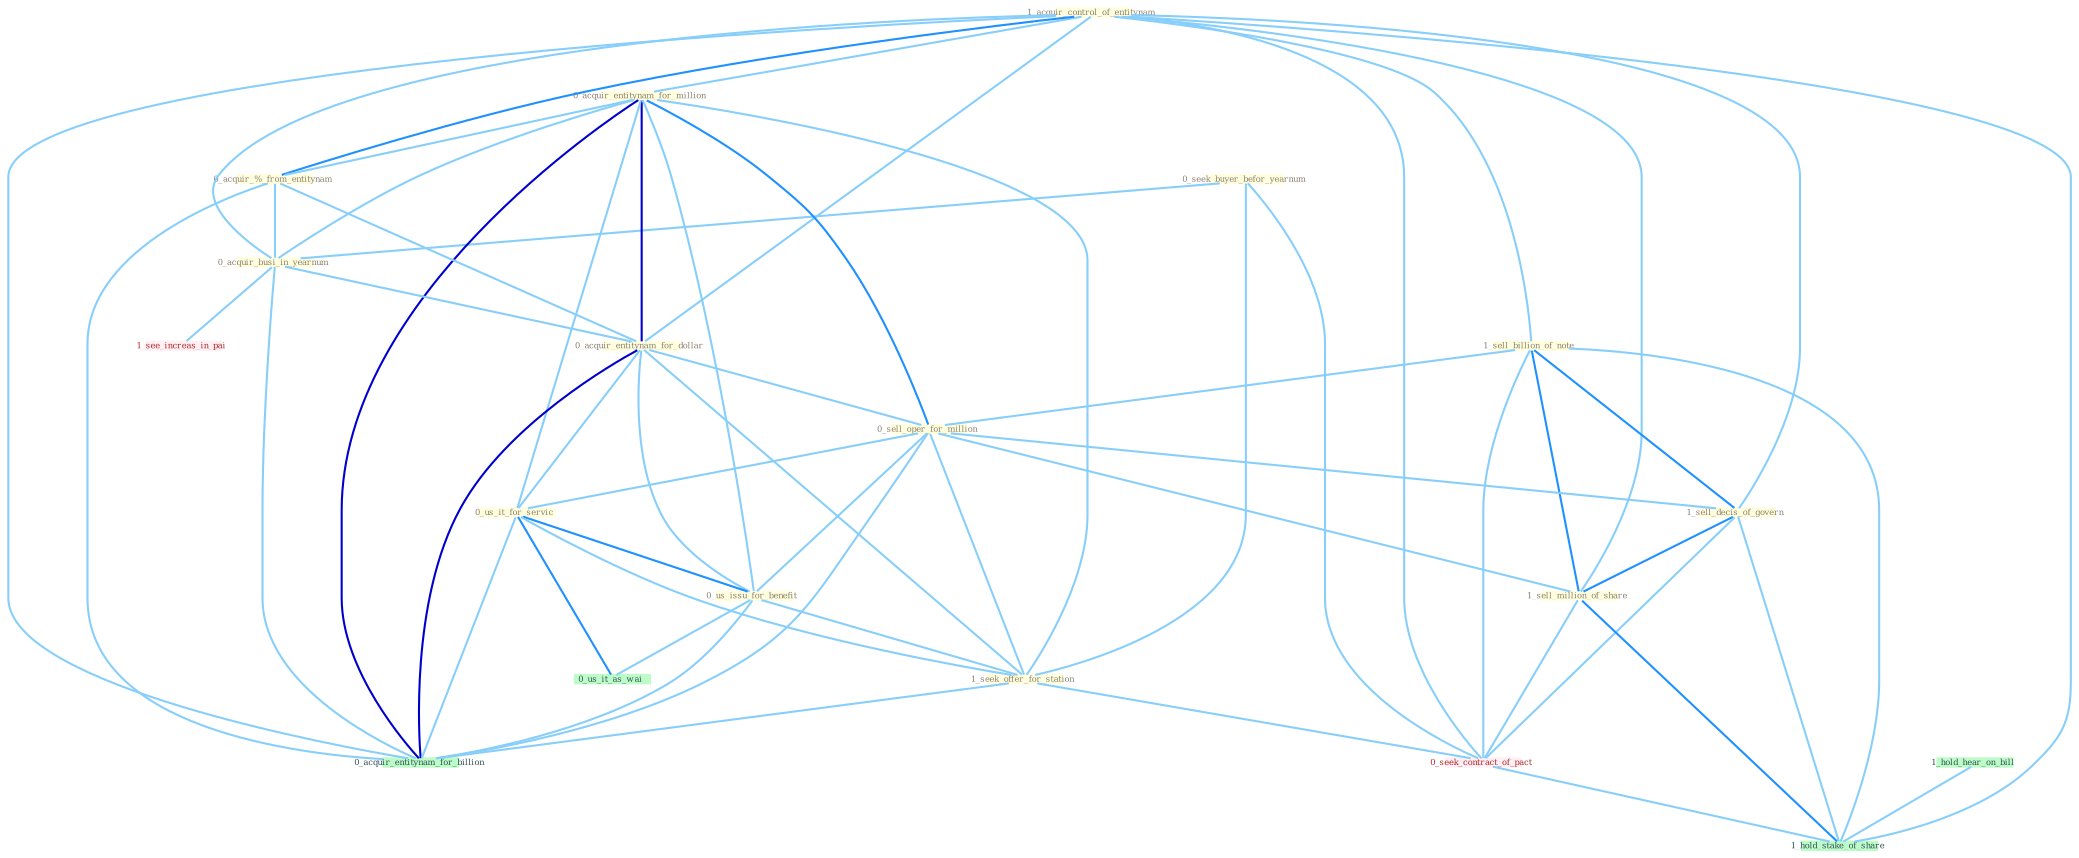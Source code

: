 Graph G{ 
    node
    [shape=polygon,style=filled,width=.5,height=.06,color="#BDFCC9",fixedsize=true,fontsize=4,
    fontcolor="#2f4f4f"];
    {node
    [color="#ffffe0", fontcolor="#8b7d6b"] "0_seek_buyer_befor_yearnum " "1_acquir_control_of_entitynam " "0_acquir_entitynam_for_million " "0_acquir_%_from_entitynam " "1_sell_billion_of_note " "0_acquir_busi_in_yearnum " "0_acquir_entitynam_for_dollar " "0_sell_oper_for_million " "1_sell_decis_of_govern " "0_us_it_for_servic " "1_sell_million_of_share " "0_us_issu_for_benefit " "1_seek_offer_for_station "}
{node [color="#fff0f5", fontcolor="#b22222"] "0_seek_contract_of_pact " "1_see_increas_in_pai "}
edge [color="#B0E2FF"];

	"0_seek_buyer_befor_yearnum " -- "0_acquir_busi_in_yearnum " [w="1", color="#87cefa" ];
	"0_seek_buyer_befor_yearnum " -- "1_seek_offer_for_station " [w="1", color="#87cefa" ];
	"0_seek_buyer_befor_yearnum " -- "0_seek_contract_of_pact " [w="1", color="#87cefa" ];
	"1_acquir_control_of_entitynam " -- "0_acquir_entitynam_for_million " [w="1", color="#87cefa" ];
	"1_acquir_control_of_entitynam " -- "0_acquir_%_from_entitynam " [w="2", color="#1e90ff" , len=0.8];
	"1_acquir_control_of_entitynam " -- "1_sell_billion_of_note " [w="1", color="#87cefa" ];
	"1_acquir_control_of_entitynam " -- "0_acquir_busi_in_yearnum " [w="1", color="#87cefa" ];
	"1_acquir_control_of_entitynam " -- "0_acquir_entitynam_for_dollar " [w="1", color="#87cefa" ];
	"1_acquir_control_of_entitynam " -- "1_sell_decis_of_govern " [w="1", color="#87cefa" ];
	"1_acquir_control_of_entitynam " -- "1_sell_million_of_share " [w="1", color="#87cefa" ];
	"1_acquir_control_of_entitynam " -- "0_seek_contract_of_pact " [w="1", color="#87cefa" ];
	"1_acquir_control_of_entitynam " -- "0_acquir_entitynam_for_billion " [w="1", color="#87cefa" ];
	"1_acquir_control_of_entitynam " -- "1_hold_stake_of_share " [w="1", color="#87cefa" ];
	"0_acquir_entitynam_for_million " -- "0_acquir_%_from_entitynam " [w="1", color="#87cefa" ];
	"0_acquir_entitynam_for_million " -- "0_acquir_busi_in_yearnum " [w="1", color="#87cefa" ];
	"0_acquir_entitynam_for_million " -- "0_acquir_entitynam_for_dollar " [w="3", color="#0000cd" , len=0.6];
	"0_acquir_entitynam_for_million " -- "0_sell_oper_for_million " [w="2", color="#1e90ff" , len=0.8];
	"0_acquir_entitynam_for_million " -- "0_us_it_for_servic " [w="1", color="#87cefa" ];
	"0_acquir_entitynam_for_million " -- "0_us_issu_for_benefit " [w="1", color="#87cefa" ];
	"0_acquir_entitynam_for_million " -- "1_seek_offer_for_station " [w="1", color="#87cefa" ];
	"0_acquir_entitynam_for_million " -- "0_acquir_entitynam_for_billion " [w="3", color="#0000cd" , len=0.6];
	"0_acquir_%_from_entitynam " -- "0_acquir_busi_in_yearnum " [w="1", color="#87cefa" ];
	"0_acquir_%_from_entitynam " -- "0_acquir_entitynam_for_dollar " [w="1", color="#87cefa" ];
	"0_acquir_%_from_entitynam " -- "0_acquir_entitynam_for_billion " [w="1", color="#87cefa" ];
	"1_sell_billion_of_note " -- "0_sell_oper_for_million " [w="1", color="#87cefa" ];
	"1_sell_billion_of_note " -- "1_sell_decis_of_govern " [w="2", color="#1e90ff" , len=0.8];
	"1_sell_billion_of_note " -- "1_sell_million_of_share " [w="2", color="#1e90ff" , len=0.8];
	"1_sell_billion_of_note " -- "0_seek_contract_of_pact " [w="1", color="#87cefa" ];
	"1_sell_billion_of_note " -- "1_hold_stake_of_share " [w="1", color="#87cefa" ];
	"0_acquir_busi_in_yearnum " -- "0_acquir_entitynam_for_dollar " [w="1", color="#87cefa" ];
	"0_acquir_busi_in_yearnum " -- "0_acquir_entitynam_for_billion " [w="1", color="#87cefa" ];
	"0_acquir_busi_in_yearnum " -- "1_see_increas_in_pai " [w="1", color="#87cefa" ];
	"0_acquir_entitynam_for_dollar " -- "0_sell_oper_for_million " [w="1", color="#87cefa" ];
	"0_acquir_entitynam_for_dollar " -- "0_us_it_for_servic " [w="1", color="#87cefa" ];
	"0_acquir_entitynam_for_dollar " -- "0_us_issu_for_benefit " [w="1", color="#87cefa" ];
	"0_acquir_entitynam_for_dollar " -- "1_seek_offer_for_station " [w="1", color="#87cefa" ];
	"0_acquir_entitynam_for_dollar " -- "0_acquir_entitynam_for_billion " [w="3", color="#0000cd" , len=0.6];
	"0_sell_oper_for_million " -- "1_sell_decis_of_govern " [w="1", color="#87cefa" ];
	"0_sell_oper_for_million " -- "0_us_it_for_servic " [w="1", color="#87cefa" ];
	"0_sell_oper_for_million " -- "1_sell_million_of_share " [w="1", color="#87cefa" ];
	"0_sell_oper_for_million " -- "0_us_issu_for_benefit " [w="1", color="#87cefa" ];
	"0_sell_oper_for_million " -- "1_seek_offer_for_station " [w="1", color="#87cefa" ];
	"0_sell_oper_for_million " -- "0_acquir_entitynam_for_billion " [w="1", color="#87cefa" ];
	"1_sell_decis_of_govern " -- "1_sell_million_of_share " [w="2", color="#1e90ff" , len=0.8];
	"1_sell_decis_of_govern " -- "0_seek_contract_of_pact " [w="1", color="#87cefa" ];
	"1_sell_decis_of_govern " -- "1_hold_stake_of_share " [w="1", color="#87cefa" ];
	"0_us_it_for_servic " -- "0_us_issu_for_benefit " [w="2", color="#1e90ff" , len=0.8];
	"0_us_it_for_servic " -- "1_seek_offer_for_station " [w="1", color="#87cefa" ];
	"0_us_it_for_servic " -- "0_us_it_as_wai " [w="2", color="#1e90ff" , len=0.8];
	"0_us_it_for_servic " -- "0_acquir_entitynam_for_billion " [w="1", color="#87cefa" ];
	"1_sell_million_of_share " -- "0_seek_contract_of_pact " [w="1", color="#87cefa" ];
	"1_sell_million_of_share " -- "1_hold_stake_of_share " [w="2", color="#1e90ff" , len=0.8];
	"0_us_issu_for_benefit " -- "1_seek_offer_for_station " [w="1", color="#87cefa" ];
	"0_us_issu_for_benefit " -- "0_us_it_as_wai " [w="1", color="#87cefa" ];
	"0_us_issu_for_benefit " -- "0_acquir_entitynam_for_billion " [w="1", color="#87cefa" ];
	"1_seek_offer_for_station " -- "0_seek_contract_of_pact " [w="1", color="#87cefa" ];
	"1_seek_offer_for_station " -- "0_acquir_entitynam_for_billion " [w="1", color="#87cefa" ];
	"0_seek_contract_of_pact " -- "1_hold_stake_of_share " [w="1", color="#87cefa" ];
	"1_hold_hear_on_bill " -- "1_hold_stake_of_share " [w="1", color="#87cefa" ];
}